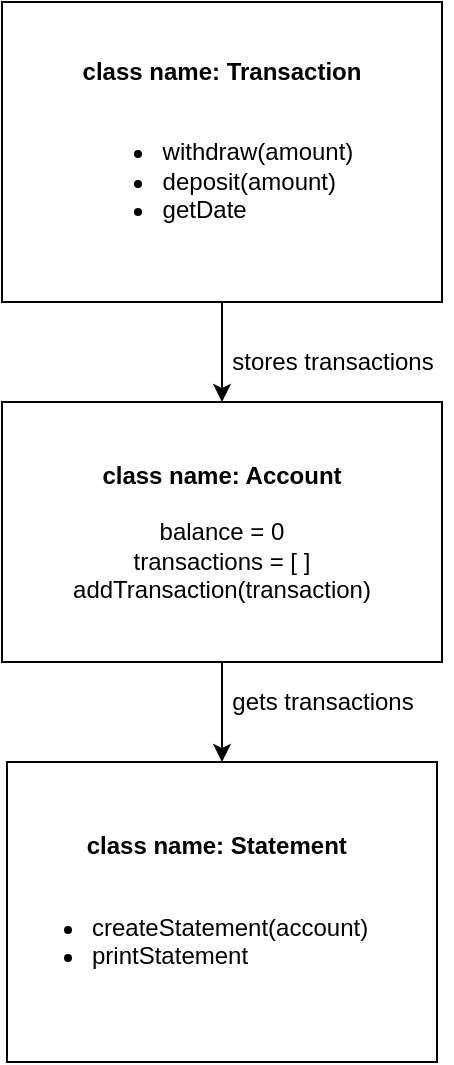 <mxfile>
    <diagram id="XRsNSYO8TWZV47suCsit" name="Page-1">
        <mxGraphModel dx="632" dy="619" grid="1" gridSize="10" guides="1" tooltips="1" connect="1" arrows="1" fold="1" page="1" pageScale="1" pageWidth="827" pageHeight="1169" math="0" shadow="0">
            <root>
                <mxCell id="0"/>
                <mxCell id="1" parent="0"/>
                <mxCell id="5" style="edgeStyle=none;html=1;exitX=0.5;exitY=1;exitDx=0;exitDy=0;entryX=0.5;entryY=0;entryDx=0;entryDy=0;" parent="1" source="2" target="3" edge="1">
                    <mxGeometry relative="1" as="geometry"/>
                </mxCell>
                <mxCell id="2" value="&lt;div style=&quot;text-align: left&quot;&gt;&lt;span&gt;&lt;b&gt;class name: Transaction&lt;/b&gt;&lt;/span&gt;&lt;/div&gt;&lt;br&gt;&lt;div style=&quot;text-align: left&quot;&gt;&lt;ul&gt;&lt;li&gt;&lt;span&gt;withdraw(amount)&lt;/span&gt;&lt;/li&gt;&lt;li&gt;&lt;span&gt;deposit(amount)&lt;/span&gt;&lt;/li&gt;&lt;li&gt;getDate&lt;/li&gt;&lt;/ul&gt;&lt;/div&gt;" style="whiteSpace=wrap;html=1;" parent="1" vertex="1">
                    <mxGeometry x="290" y="270" width="220" height="150" as="geometry"/>
                </mxCell>
                <mxCell id="6" style="edgeStyle=none;html=1;exitX=0.5;exitY=1;exitDx=0;exitDy=0;entryX=0.5;entryY=0;entryDx=0;entryDy=0;" parent="1" source="3" target="4" edge="1">
                    <mxGeometry relative="1" as="geometry"/>
                </mxCell>
                <mxCell id="3" value="&lt;b&gt;class name: Account&lt;br&gt;&lt;/b&gt;&lt;br&gt;balance = 0&lt;br&gt;transactions = [ ]&lt;br&gt;addTransaction(transaction)" style="whiteSpace=wrap;html=1;" parent="1" vertex="1">
                    <mxGeometry x="290" y="470" width="220" height="130" as="geometry"/>
                </mxCell>
                <mxCell id="4" value="&lt;div style=&quot;text-align: center&quot;&gt;&lt;b&gt;&lt;span style=&quot;white-space: pre&quot;&gt;&#9;&lt;/span&gt;class name: Statement&lt;/b&gt;&lt;/div&gt;&lt;div style=&quot;text-align: center&quot;&gt;&lt;br&gt;&lt;/div&gt;&lt;ul&gt;&lt;li&gt;createStatement(account)&lt;/li&gt;&lt;li&gt;printStatement&lt;/li&gt;&lt;/ul&gt;" style="whiteSpace=wrap;html=1;align=left;" parent="1" vertex="1">
                    <mxGeometry x="292.5" y="650" width="215" height="150" as="geometry"/>
                </mxCell>
                <mxCell id="7" value="stores transactions" style="text;html=1;align=center;verticalAlign=middle;resizable=0;points=[];autosize=1;strokeColor=none;fillColor=none;" parent="1" vertex="1">
                    <mxGeometry x="395" y="440" width="120" height="20" as="geometry"/>
                </mxCell>
                <mxCell id="8" value="gets transactions" style="text;html=1;align=center;verticalAlign=middle;resizable=0;points=[];autosize=1;strokeColor=none;fillColor=none;" parent="1" vertex="1">
                    <mxGeometry x="395" y="610" width="110" height="20" as="geometry"/>
                </mxCell>
            </root>
        </mxGraphModel>
    </diagram>
</mxfile>